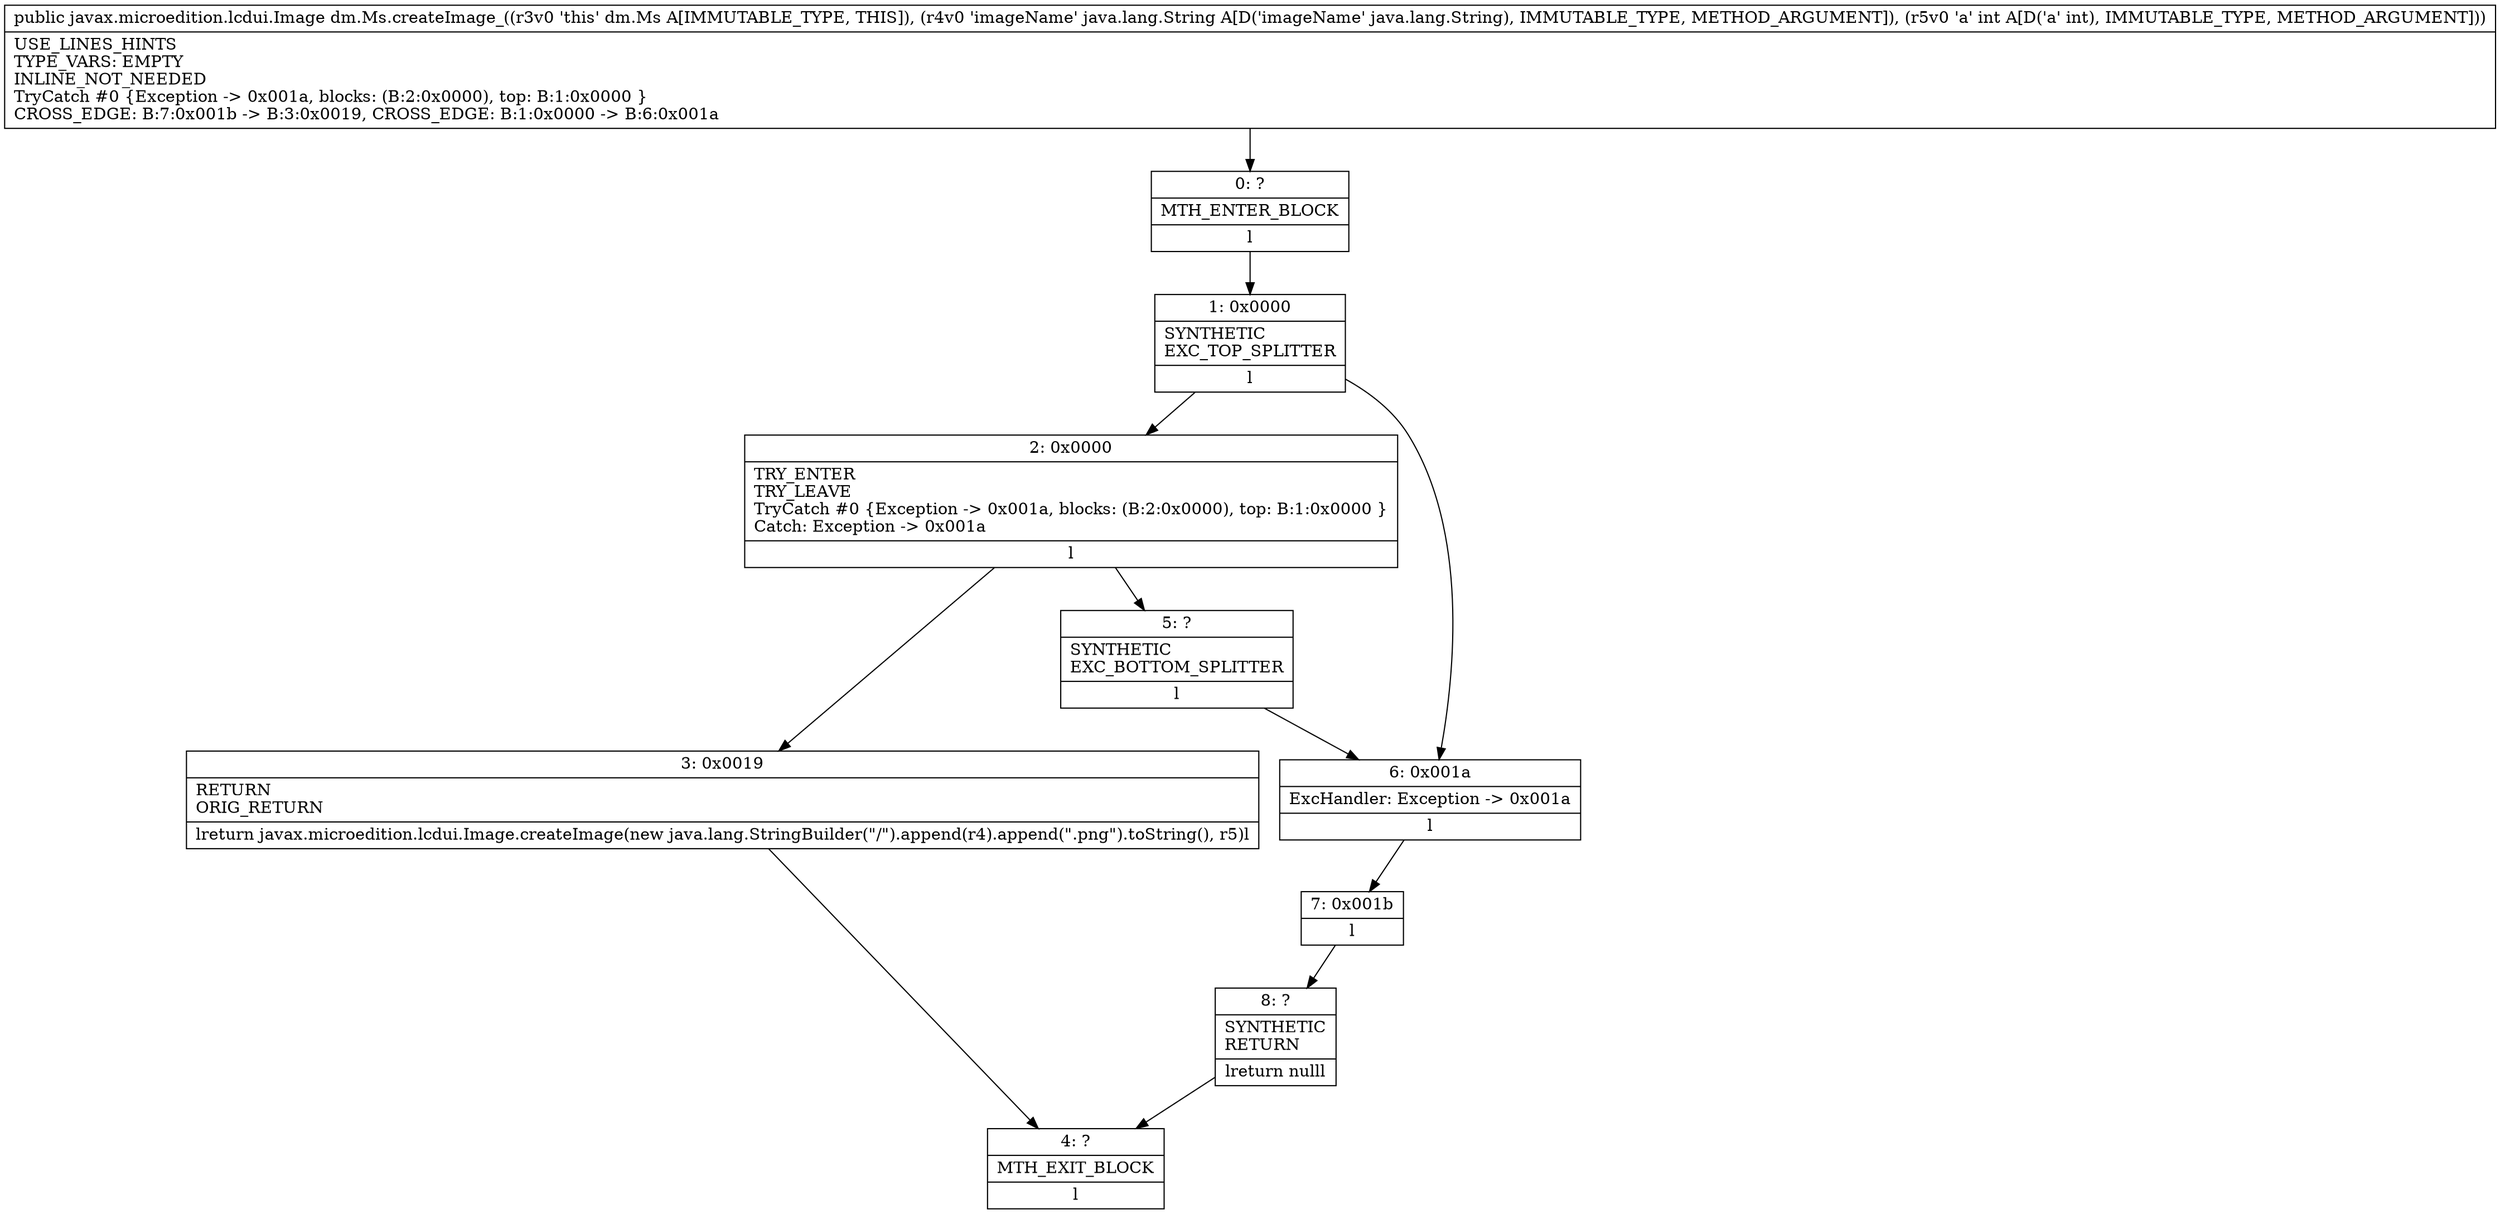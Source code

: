 digraph "CFG fordm.Ms.createImage_(Ljava\/lang\/String;I)Ljavax\/microedition\/lcdui\/Image;" {
Node_0 [shape=record,label="{0\:\ ?|MTH_ENTER_BLOCK\l|l}"];
Node_1 [shape=record,label="{1\:\ 0x0000|SYNTHETIC\lEXC_TOP_SPLITTER\l|l}"];
Node_2 [shape=record,label="{2\:\ 0x0000|TRY_ENTER\lTRY_LEAVE\lTryCatch #0 \{Exception \-\> 0x001a, blocks: (B:2:0x0000), top: B:1:0x0000 \}\lCatch: Exception \-\> 0x001a\l|l}"];
Node_3 [shape=record,label="{3\:\ 0x0019|RETURN\lORIG_RETURN\l|lreturn javax.microedition.lcdui.Image.createImage(new java.lang.StringBuilder(\"\/\").append(r4).append(\".png\").toString(), r5)l}"];
Node_4 [shape=record,label="{4\:\ ?|MTH_EXIT_BLOCK\l|l}"];
Node_5 [shape=record,label="{5\:\ ?|SYNTHETIC\lEXC_BOTTOM_SPLITTER\l|l}"];
Node_6 [shape=record,label="{6\:\ 0x001a|ExcHandler: Exception \-\> 0x001a\l|l}"];
Node_7 [shape=record,label="{7\:\ 0x001b|l}"];
Node_8 [shape=record,label="{8\:\ ?|SYNTHETIC\lRETURN\l|lreturn nulll}"];
MethodNode[shape=record,label="{public javax.microedition.lcdui.Image dm.Ms.createImage_((r3v0 'this' dm.Ms A[IMMUTABLE_TYPE, THIS]), (r4v0 'imageName' java.lang.String A[D('imageName' java.lang.String), IMMUTABLE_TYPE, METHOD_ARGUMENT]), (r5v0 'a' int A[D('a' int), IMMUTABLE_TYPE, METHOD_ARGUMENT]))  | USE_LINES_HINTS\lTYPE_VARS: EMPTY\lINLINE_NOT_NEEDED\lTryCatch #0 \{Exception \-\> 0x001a, blocks: (B:2:0x0000), top: B:1:0x0000 \}\lCROSS_EDGE: B:7:0x001b \-\> B:3:0x0019, CROSS_EDGE: B:1:0x0000 \-\> B:6:0x001a\l}"];
MethodNode -> Node_0;
Node_0 -> Node_1;
Node_1 -> Node_2;
Node_1 -> Node_6;
Node_2 -> Node_3;
Node_2 -> Node_5;
Node_3 -> Node_4;
Node_5 -> Node_6;
Node_6 -> Node_7;
Node_7 -> Node_8;
Node_8 -> Node_4;
}

